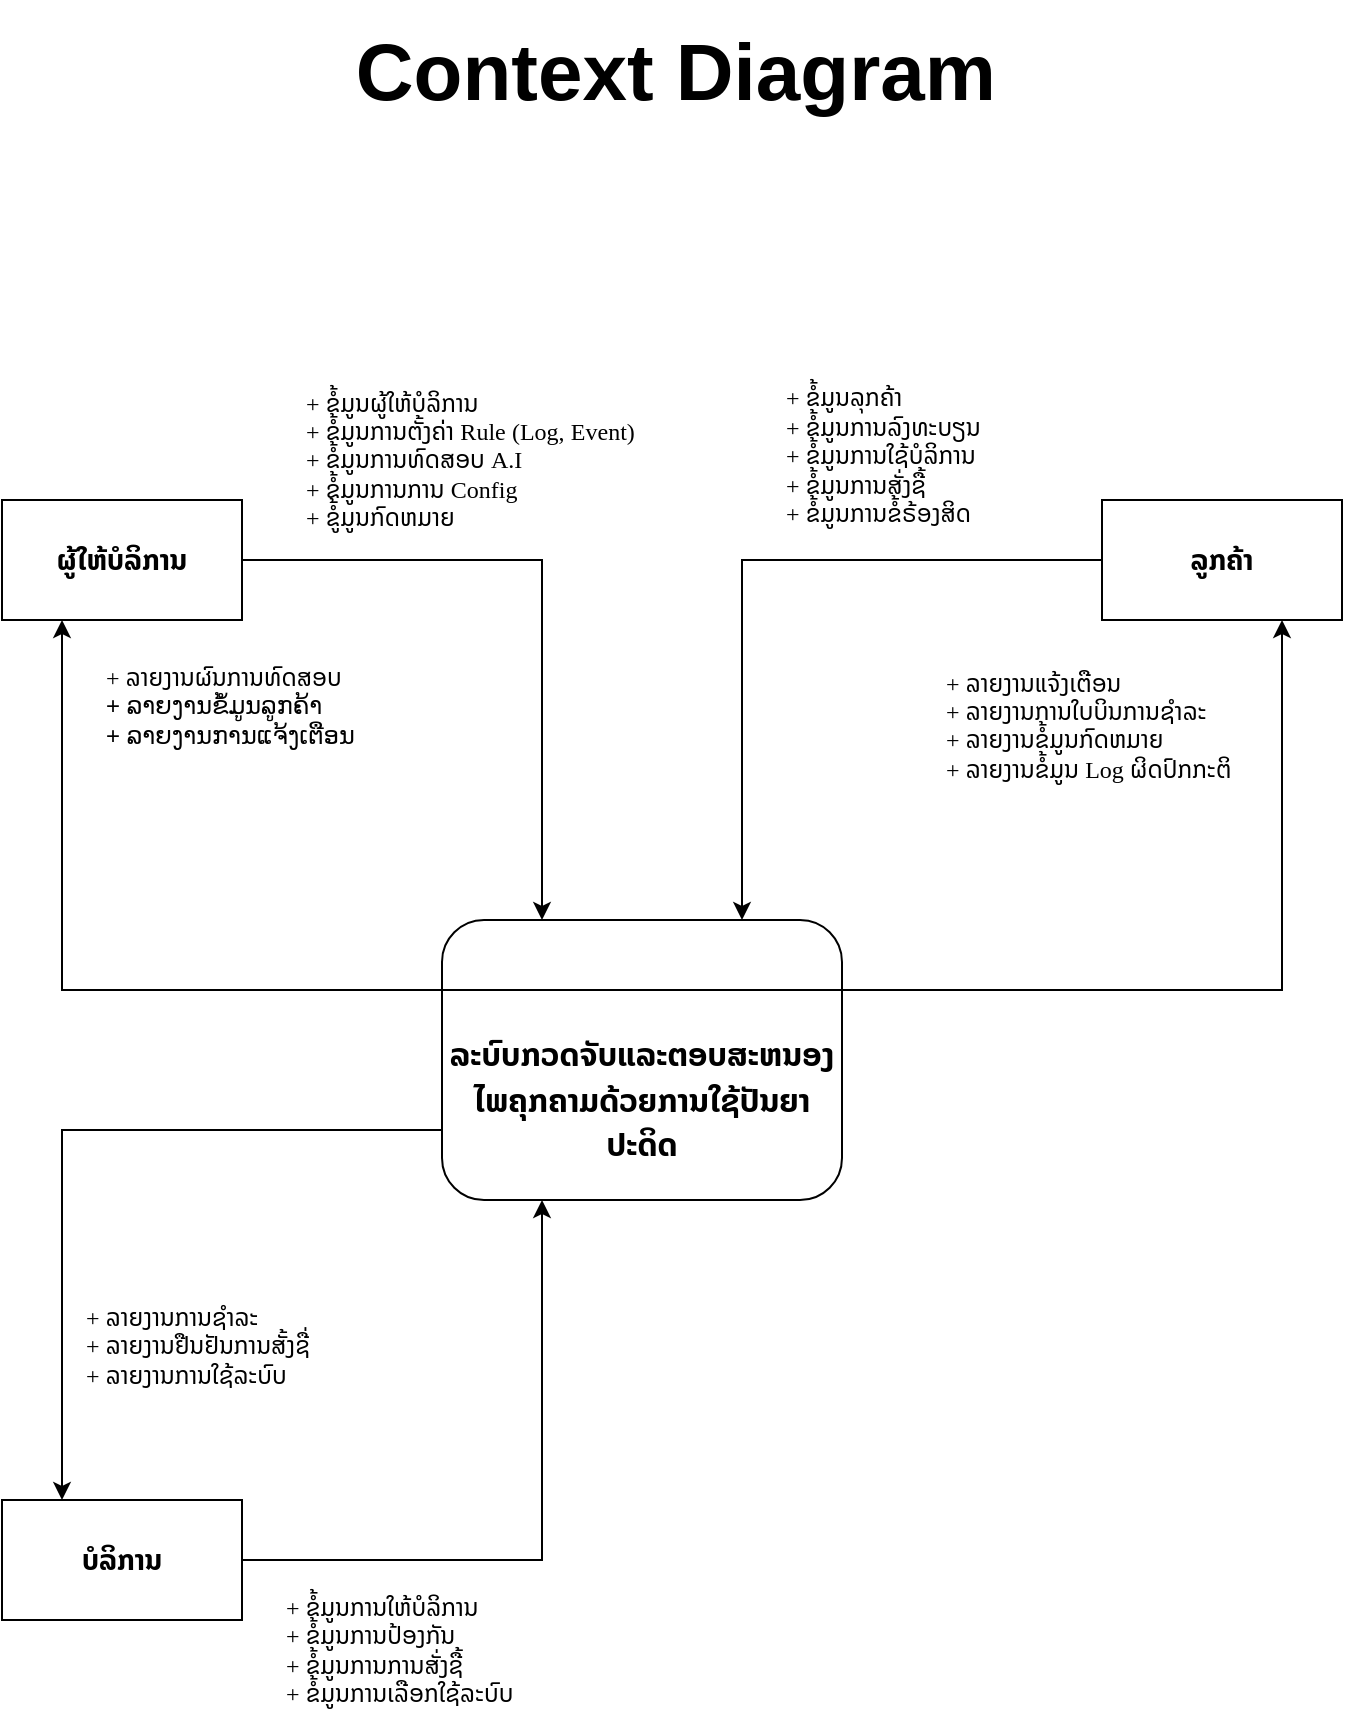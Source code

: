 <mxfile version="28.2.8">
  <diagram id="cCYTb3VyOIaRYEK4TRq9" name="Context-Diagram">
    <mxGraphModel dx="972" dy="792" grid="1" gridSize="10" guides="1" tooltips="1" connect="1" arrows="1" fold="1" page="1" pageScale="1" pageWidth="850" pageHeight="1100" math="0" shadow="0">
      <root>
        <mxCell id="0" />
        <mxCell id="1" parent="0" />
        <mxCell id="kAjX3kNmUyB3gXyYBEr3-2" value="" style="group" parent="1" vertex="1" connectable="0">
          <mxGeometry x="300" y="480" width="200" height="140" as="geometry" />
        </mxCell>
        <mxCell id="yj0HGoABKljQMS_cgf4L-2" value="&lt;p id=&quot;docs-internal-guid-45073f4a-7fff-7f0b-cadb-dc2f2aa1e4ce&quot; style=&quot;line-height:1.38;text-align: center;margin-top:12pt;margin-bottom:12pt;&quot; dir=&quot;ltr&quot;&gt;&lt;span style=&quot;font-size: 12pt; font-family: Phetsarath, sans-serif; background-color: transparent; font-weight: 700; font-style: normal; font-variant: normal; text-decoration-skip-ink: none; vertical-align: baseline; white-space: pre-wrap; text-decoration-color: currentcolor;&quot;&gt;&lt;br&gt;&lt;/span&gt;&lt;/p&gt;&lt;p style=&quot;line-height:1.38;text-align: center;margin-top:12pt;margin-bottom:12pt;&quot; dir=&quot;ltr&quot;&gt;&lt;font data-font-src=&quot;https://fonts.googleapis.com/css2?family=Noto+Sans+Lao:wght@100..900&amp;amp;display=swap&quot; face=&quot;Noto Sans Lao&quot;&gt;&lt;span style=&quot;font-size: 12pt; background-color: transparent; font-weight: 700; font-style: normal; font-variant: normal; text-decoration-skip-ink: none; vertical-align: baseline; white-space: pre-wrap; text-decoration-color: currentcolor;&quot;&gt;ລະບົບກວດຈັບແລະຕອບສະຫນອງໄພຄຸກຄາມດ້ວຍການໃຊ້ປັນຍາ&lt;/span&gt;&lt;span style=&quot;font-size: 12pt; background-color: transparent; font-weight: 700; font-style: normal; font-variant: normal; text-decoration-skip-ink: none; vertical-align: baseline; white-space: pre-wrap; text-decoration-color: currentcolor;&quot;&gt;ປະດິດ&lt;/span&gt;&lt;/font&gt;&lt;/p&gt;" style="rounded=1;whiteSpace=wrap;html=1;" parent="kAjX3kNmUyB3gXyYBEr3-2" vertex="1">
          <mxGeometry width="200" height="140" as="geometry" />
        </mxCell>
        <mxCell id="kAjX3kNmUyB3gXyYBEr3-1" value="" style="endArrow=none;html=1;rounded=0;exitX=0;exitY=0.25;exitDx=0;exitDy=0;entryX=1;entryY=0.25;entryDx=0;entryDy=0;" parent="kAjX3kNmUyB3gXyYBEr3-2" source="yj0HGoABKljQMS_cgf4L-2" target="yj0HGoABKljQMS_cgf4L-2" edge="1">
          <mxGeometry width="50" height="50" relative="1" as="geometry">
            <mxPoint x="77.273" y="196" as="sourcePoint" />
            <mxPoint x="122.727" y="149.333" as="targetPoint" />
          </mxGeometry>
        </mxCell>
        <mxCell id="tPfYVQATpPRIQdMHrRGW-7" style="edgeStyle=orthogonalEdgeStyle;rounded=0;orthogonalLoop=1;jettySize=auto;html=1;exitX=1;exitY=0.5;exitDx=0;exitDy=0;entryX=0.25;entryY=0;entryDx=0;entryDy=0;" edge="1" parent="1" source="kAjX3kNmUyB3gXyYBEr3-3" target="yj0HGoABKljQMS_cgf4L-2">
          <mxGeometry relative="1" as="geometry" />
        </mxCell>
        <mxCell id="kAjX3kNmUyB3gXyYBEr3-3" value="&lt;span&gt;&lt;font style=&quot;font-size: 14px;&quot;&gt;ຜູ້ໃຫ້ບໍລິການ&lt;/font&gt;&lt;/span&gt;" style="rounded=0;whiteSpace=wrap;html=1;fontFamily=Noto Sans Lao ;fontSource=https%3A%2F%2Ffonts.googleapis.com%2Fcss2%3Ffamily%3DNoto%2BSans%2BLao%3Awght%40100..900%26display%3Dswap;fontStyle=1" parent="1" vertex="1">
          <mxGeometry x="80" y="270" width="120" height="60" as="geometry" />
        </mxCell>
        <mxCell id="tPfYVQATpPRIQdMHrRGW-8" style="edgeStyle=orthogonalEdgeStyle;rounded=0;orthogonalLoop=1;jettySize=auto;html=1;exitX=0;exitY=0.5;exitDx=0;exitDy=0;entryX=0.75;entryY=0;entryDx=0;entryDy=0;" edge="1" parent="1" source="tPfYVQATpPRIQdMHrRGW-2" target="yj0HGoABKljQMS_cgf4L-2">
          <mxGeometry relative="1" as="geometry" />
        </mxCell>
        <mxCell id="tPfYVQATpPRIQdMHrRGW-2" value="&lt;font style=&quot;font-size: 14px;&quot;&gt;&lt;b&gt;ລູກຄ້າ&lt;/b&gt;&lt;/font&gt;" style="rounded=0;whiteSpace=wrap;html=1;fontFamily=Noto Sans Lao ;fontSource=https%3A%2F%2Ffonts.googleapis.com%2Fcss2%3Ffamily%3DNoto%2BSans%2BLao%3Awght%40100..900%26display%3Dswap;" vertex="1" parent="1">
          <mxGeometry x="630" y="270" width="120" height="60" as="geometry" />
        </mxCell>
        <mxCell id="tPfYVQATpPRIQdMHrRGW-5" style="edgeStyle=orthogonalEdgeStyle;rounded=0;orthogonalLoop=1;jettySize=auto;html=1;exitX=1;exitY=0.5;exitDx=0;exitDy=0;entryX=0.25;entryY=1;entryDx=0;entryDy=0;" edge="1" parent="1" source="tPfYVQATpPRIQdMHrRGW-3" target="yj0HGoABKljQMS_cgf4L-2">
          <mxGeometry relative="1" as="geometry" />
        </mxCell>
        <mxCell id="tPfYVQATpPRIQdMHrRGW-3" value="&lt;div&gt;&lt;font style=&quot;font-size: 14px;&quot;&gt;&lt;b&gt;ບໍລິການ&lt;/b&gt;&lt;/font&gt;&lt;/div&gt;" style="rounded=0;whiteSpace=wrap;html=1;fontFamily=Noto Sans Lao ;fontSource=https%3A%2F%2Ffonts.googleapis.com%2Fcss2%3Ffamily%3DNoto%2BSans%2BLao%3Awght%40100..900%26display%3Dswap;" vertex="1" parent="1">
          <mxGeometry x="80" y="770" width="120" height="60" as="geometry" />
        </mxCell>
        <mxCell id="tPfYVQATpPRIQdMHrRGW-13" value="&lt;div&gt;+ ຂໍ້ມູນລຸກຄ້າ&lt;/div&gt;&lt;div&gt;+ ຂໍ້ມູນການລົງທະບຽນ&lt;/div&gt;&lt;div&gt;+ ຂໍ້ມູນການໃຊ້ບໍລິການ&lt;/div&gt;&lt;div&gt;+ ຂໍ້ມູນການສັ່ງຊື້&lt;/div&gt;&lt;div&gt;+ ຂໍ້ມູນການຂໍ້ຣ້ອງສິດ&lt;/div&gt;&lt;div&gt;&lt;br&gt;&lt;/div&gt;" style="text;html=1;whiteSpace=wrap;strokeColor=none;fillColor=none;align=left;verticalAlign=middle;rounded=0;fontFamily=Noto Sans Lao ;fontSource=https%3A%2F%2Ffonts.googleapis.com%2Fcss2%3Ffamily%3DNoto%2BSans%2BLao%3Awght%40100..900%26display%3Dswap;" vertex="1" parent="1">
          <mxGeometry x="470" y="210" width="240" height="90" as="geometry" />
        </mxCell>
        <mxCell id="tPfYVQATpPRIQdMHrRGW-15" style="edgeStyle=orthogonalEdgeStyle;rounded=0;orthogonalLoop=1;jettySize=auto;html=1;exitX=0;exitY=0.25;exitDx=0;exitDy=0;entryX=0.25;entryY=1;entryDx=0;entryDy=0;" edge="1" parent="1" source="yj0HGoABKljQMS_cgf4L-2" target="kAjX3kNmUyB3gXyYBEr3-3">
          <mxGeometry relative="1" as="geometry" />
        </mxCell>
        <mxCell id="tPfYVQATpPRIQdMHrRGW-16" style="edgeStyle=orthogonalEdgeStyle;rounded=0;orthogonalLoop=1;jettySize=auto;html=1;exitX=1;exitY=0.25;exitDx=0;exitDy=0;entryX=0.75;entryY=1;entryDx=0;entryDy=0;" edge="1" parent="1" source="yj0HGoABKljQMS_cgf4L-2" target="tPfYVQATpPRIQdMHrRGW-2">
          <mxGeometry relative="1" as="geometry" />
        </mxCell>
        <mxCell id="tPfYVQATpPRIQdMHrRGW-19" style="edgeStyle=orthogonalEdgeStyle;rounded=0;orthogonalLoop=1;jettySize=auto;html=1;exitX=0;exitY=0.75;exitDx=0;exitDy=0;entryX=0.25;entryY=0;entryDx=0;entryDy=0;" edge="1" parent="1" source="yj0HGoABKljQMS_cgf4L-2" target="tPfYVQATpPRIQdMHrRGW-3">
          <mxGeometry relative="1" as="geometry" />
        </mxCell>
        <mxCell id="tPfYVQATpPRIQdMHrRGW-22" value="&lt;div align=&quot;left&quot;&gt;&lt;font face=&quot;Noto Sans Lao&quot; data-font-src=&quot;https://fonts.googleapis.com/css2?family=Noto+Sans+Lao:wght@100..900&amp;amp;display=swap&quot;&gt;+ ຂໍ້ມູນຜູ້ໃຫ້ບໍລິການ&lt;/font&gt;&lt;/div&gt;&lt;div align=&quot;left&quot;&gt;&lt;font face=&quot;Noto Sans Lao&quot; data-font-src=&quot;https://fonts.googleapis.com/css2?family=Noto+Sans+Lao:wght@100..900&amp;amp;display=swap&quot;&gt;+ ຂໍ້ມູນການຕັ້ງຄ່າ Rule (Log, Event)&amp;nbsp;&lt;/font&gt;&lt;/div&gt;&lt;div align=&quot;left&quot;&gt;&lt;font face=&quot;Noto Sans Lao&quot;&gt;+ ຂໍ້ມູນການທົດສອບ A.I&lt;/font&gt;&lt;/div&gt;&lt;div align=&quot;left&quot;&gt;&lt;font face=&quot;Noto Sans Lao&quot;&gt;+ ຂໍ້ມູນການການ Config&amp;nbsp;&lt;/font&gt;&lt;/div&gt;&lt;div align=&quot;left&quot;&gt;&lt;font face=&quot;Noto Sans Lao&quot;&gt;+ ຂໍູ້ມູນກົດຫມາຍ&lt;/font&gt;&lt;/div&gt;" style="text;html=1;whiteSpace=wrap;strokeColor=none;fillColor=none;align=left;verticalAlign=middle;rounded=0;" vertex="1" parent="1">
          <mxGeometry x="230" y="210" width="180" height="80" as="geometry" />
        </mxCell>
        <mxCell id="tPfYVQATpPRIQdMHrRGW-23" value="&lt;div&gt;&lt;font data-font-src=&quot;https://fonts.googleapis.com/css2?family=Noto+Sans+Lao:wght@100..900&amp;amp;display=swap&quot; face=&quot;Noto Sans Lao&quot;&gt;+ ລາຍງານຜົນການທົດສອບ&lt;/font&gt;&lt;/div&gt;&lt;div&gt;+ ລາຍງານຂໍ້ມູນລູກຄ້າ&lt;/div&gt;&lt;div&gt;+ ລາຍງານການແຈ້ງເຕືອນ&lt;/div&gt;&lt;div&gt;&lt;br&gt;&lt;/div&gt;" style="text;html=1;whiteSpace=wrap;strokeColor=none;fillColor=none;align=left;verticalAlign=middle;rounded=0;" vertex="1" parent="1">
          <mxGeometry x="130" y="340" width="190" height="80" as="geometry" />
        </mxCell>
        <mxCell id="tPfYVQATpPRIQdMHrRGW-26" value="&lt;div&gt;+ ລາຍງານແຈ້ງເຕືອນ&lt;/div&gt;&lt;div&gt;+ ລາຍງານການໃບບິນການຊຳລະ&lt;/div&gt;&lt;div&gt;+ ລາຍງານຂໍ້ມູນກົດຫມາຍ&lt;/div&gt;&lt;div&gt;+ ລາຍງານຂໍ້ມູນ Log ຜິດປົກກະຕິ&lt;/div&gt;&lt;div&gt;&lt;br&gt;&lt;/div&gt;" style="text;html=1;whiteSpace=wrap;strokeColor=none;fillColor=none;align=left;verticalAlign=middle;rounded=0;fontFamily=Noto Sans Lao ;fontSource=https%3A%2F%2Ffonts.googleapis.com%2Fcss2%3Ffamily%3DNoto%2BSans%2BLao%3Awght%40100..900%26display%3Dswap;" vertex="1" parent="1">
          <mxGeometry x="550" y="360" width="180" height="60" as="geometry" />
        </mxCell>
        <mxCell id="tPfYVQATpPRIQdMHrRGW-27" value="&lt;div&gt;+ ລາຍງານການຊຳລະ&lt;/div&gt;&lt;div&gt;+ ລາຍງານຢືນຢັນການສັ້ງຊື່&lt;/div&gt;&lt;div&gt;+ ລາຍງານການໃຊ້ລະບົບ&lt;/div&gt;&lt;div&gt;&lt;br&gt;&lt;/div&gt;" style="text;html=1;whiteSpace=wrap;strokeColor=none;fillColor=none;align=left;verticalAlign=middle;rounded=0;fontFamily=Noto Sans Lao ;fontSource=https%3A%2F%2Ffonts.googleapis.com%2Fcss2%3Ffamily%3DNoto%2BSans%2BLao%3Awght%40100..900%26display%3Dswap;" vertex="1" parent="1">
          <mxGeometry x="120" y="660" width="150" height="80" as="geometry" />
        </mxCell>
        <mxCell id="tPfYVQATpPRIQdMHrRGW-28" value="&lt;div&gt;+ ຂໍ້ມູນການໃຫ້ບໍລິການ&lt;/div&gt;&lt;div&gt;+ ຂໍ້ມູນການປ້ອງກັນ&lt;/div&gt;&lt;div&gt;+ ຂໍ້ມູນການການສັ່ງຊື້&lt;/div&gt;&lt;div&gt;+ ຂໍ້ມູນການເລືອກໃຊ້ລະບົບ&amp;nbsp;&lt;/div&gt;" style="text;html=1;whiteSpace=wrap;strokeColor=none;fillColor=none;align=left;verticalAlign=middle;rounded=0;fontFamily=Noto Sans Lao ;fontSource=https%3A%2F%2Ffonts.googleapis.com%2Fcss2%3Ffamily%3DNoto%2BSans%2BLao%3Awght%40100..900%26display%3Dswap;" vertex="1" parent="1">
          <mxGeometry x="220" y="820" width="130" height="50" as="geometry" />
        </mxCell>
        <mxCell id="tPfYVQATpPRIQdMHrRGW-29" value="&lt;span&gt;&lt;font style=&quot;font-size: 40px;&quot;&gt;Context Diagram&amp;nbsp;&lt;/font&gt;&lt;/span&gt;" style="text;html=1;whiteSpace=wrap;strokeColor=none;fillColor=none;align=center;verticalAlign=middle;rounded=0;fontStyle=1" vertex="1" parent="1">
          <mxGeometry x="220" y="20" width="405" height="70" as="geometry" />
        </mxCell>
      </root>
    </mxGraphModel>
  </diagram>
</mxfile>
